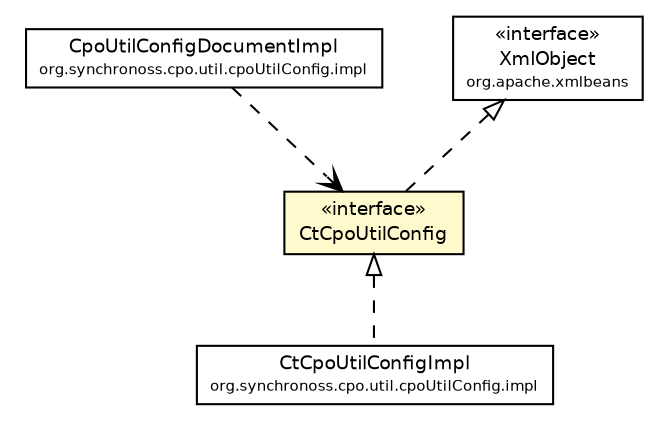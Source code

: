 #!/usr/local/bin/dot
#
# Class diagram 
# Generated by UmlGraph version 4.6 (http://www.spinellis.gr/sw/umlgraph)
#

digraph G {
	edge [fontname="Helvetica",fontsize=10,labelfontname="Helvetica",labelfontsize=10];
	node [fontname="Helvetica",fontsize=10,shape=plaintext];
	// org.synchronoss.cpo.util.cpoUtilConfig.CtCpoUtilConfig
	c31362 [label=<<table border="0" cellborder="1" cellspacing="0" cellpadding="2" port="p" bgcolor="lemonChiffon" href="./CtCpoUtilConfig.html">
		<tr><td><table border="0" cellspacing="0" cellpadding="1">
			<tr><td> &laquo;interface&raquo; </td></tr>
			<tr><td> CtCpoUtilConfig </td></tr>
		</table></td></tr>
		</table>>, fontname="Helvetica", fontcolor="black", fontsize=9.0];
	// org.synchronoss.cpo.util.cpoUtilConfig.impl.CpoUtilConfigDocumentImpl
	c31366 [label=<<table border="0" cellborder="1" cellspacing="0" cellpadding="2" port="p" href="./impl/CpoUtilConfigDocumentImpl.html">
		<tr><td><table border="0" cellspacing="0" cellpadding="1">
			<tr><td> CpoUtilConfigDocumentImpl </td></tr>
			<tr><td><font point-size="7.0"> org.synchronoss.cpo.util.cpoUtilConfig.impl </font></td></tr>
		</table></td></tr>
		</table>>, fontname="Helvetica", fontcolor="black", fontsize=9.0];
	// org.synchronoss.cpo.util.cpoUtilConfig.impl.CtCpoUtilConfigImpl
	c31370 [label=<<table border="0" cellborder="1" cellspacing="0" cellpadding="2" port="p" href="./impl/CtCpoUtilConfigImpl.html">
		<tr><td><table border="0" cellspacing="0" cellpadding="1">
			<tr><td> CtCpoUtilConfigImpl </td></tr>
			<tr><td><font point-size="7.0"> org.synchronoss.cpo.util.cpoUtilConfig.impl </font></td></tr>
		</table></td></tr>
		</table>>, fontname="Helvetica", fontcolor="black", fontsize=9.0];
	//org.synchronoss.cpo.util.cpoUtilConfig.CtCpoUtilConfig implements org.apache.xmlbeans.XmlObject
	c31468:p -> c31362:p [dir=back,arrowtail=empty,style=dashed];
	//org.synchronoss.cpo.util.cpoUtilConfig.impl.CtCpoUtilConfigImpl implements org.synchronoss.cpo.util.cpoUtilConfig.CtCpoUtilConfig
	c31362:p -> c31370:p [dir=back,arrowtail=empty,style=dashed];
	// org.synchronoss.cpo.util.cpoUtilConfig.impl.CpoUtilConfigDocumentImpl DEPEND org.synchronoss.cpo.util.cpoUtilConfig.CtCpoUtilConfig
	c31366:p -> c31362:p [taillabel="", label="", headlabel="", fontname="Helvetica", fontcolor="black", fontsize=10.0, color="black", arrowhead=open, style=dashed];
	// org.apache.xmlbeans.XmlObject
	c31468 [label=<<table border="0" cellborder="1" cellspacing="0" cellpadding="2" port="p" href="http://java.sun.com/j2se/1.4.2/docs/api/org/apache/xmlbeans/XmlObject.html">
		<tr><td><table border="0" cellspacing="0" cellpadding="1">
			<tr><td> &laquo;interface&raquo; </td></tr>
			<tr><td> XmlObject </td></tr>
			<tr><td><font point-size="7.0"> org.apache.xmlbeans </font></td></tr>
		</table></td></tr>
		</table>>, fontname="Helvetica", fontcolor="black", fontsize=9.0];
}

